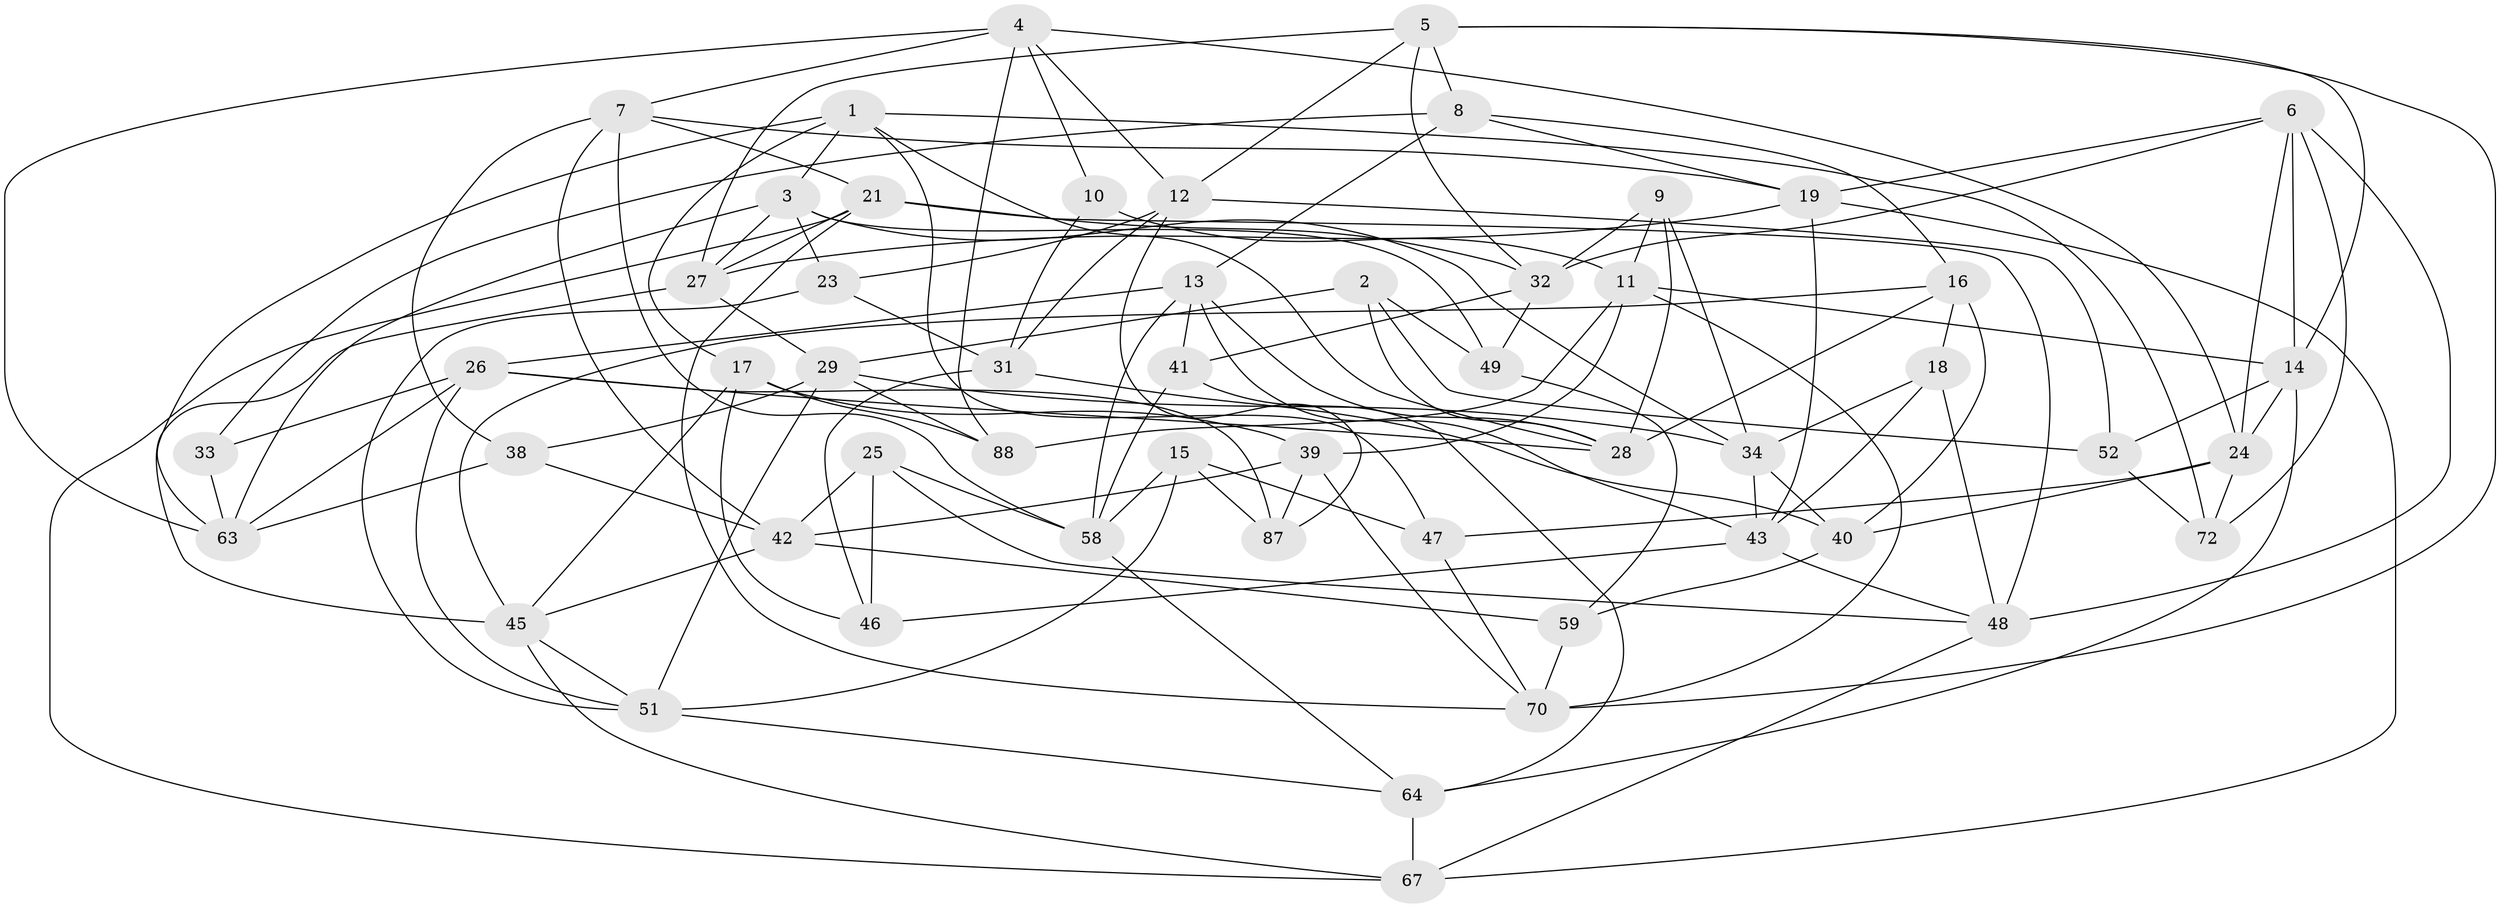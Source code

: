 // Generated by graph-tools (version 1.1) at 2025/24/03/03/25 07:24:30]
// undirected, 53 vertices, 136 edges
graph export_dot {
graph [start="1"]
  node [color=gray90,style=filled];
  1 [super="+77"];
  2;
  3 [super="+20"];
  4 [super="+86"];
  5 [super="+30"];
  6 [super="+80"];
  7 [super="+81"];
  8 [super="+35"];
  9;
  10;
  11 [super="+37"];
  12 [super="+76"];
  13 [super="+74"];
  14 [super="+83"];
  15;
  16 [super="+36"];
  17 [super="+69"];
  18;
  19 [super="+22"];
  21 [super="+50"];
  23;
  24 [super="+57"];
  25;
  26 [super="+82"];
  27 [super="+53"];
  28 [super="+78"];
  29 [super="+61"];
  31 [super="+55"];
  32 [super="+56"];
  33;
  34 [super="+44"];
  38;
  39 [super="+65"];
  40 [super="+71"];
  41;
  42 [super="+85"];
  43 [super="+54"];
  45 [super="+73"];
  46;
  47;
  48 [super="+62"];
  49;
  51 [super="+84"];
  52;
  58 [super="+60"];
  59;
  63 [super="+68"];
  64 [super="+66"];
  67 [super="+75"];
  70 [super="+79"];
  72;
  87;
  88;
  1 -- 47;
  1 -- 63;
  1 -- 72;
  1 -- 3;
  1 -- 17;
  1 -- 28;
  2 -- 28;
  2 -- 52;
  2 -- 49;
  2 -- 29;
  3 -- 23;
  3 -- 34;
  3 -- 49;
  3 -- 27;
  3 -- 63;
  4 -- 63;
  4 -- 24;
  4 -- 88;
  4 -- 10;
  4 -- 7;
  4 -- 12;
  5 -- 12;
  5 -- 70;
  5 -- 27;
  5 -- 8;
  5 -- 32;
  5 -- 14;
  6 -- 14;
  6 -- 24;
  6 -- 48;
  6 -- 72;
  6 -- 32;
  6 -- 19;
  7 -- 42;
  7 -- 21;
  7 -- 19;
  7 -- 38;
  7 -- 58;
  8 -- 19;
  8 -- 33 [weight=2];
  8 -- 16;
  8 -- 13;
  9 -- 32;
  9 -- 28;
  9 -- 34;
  9 -- 11;
  10 -- 11;
  10 -- 31 [weight=2];
  11 -- 88;
  11 -- 70;
  11 -- 39;
  11 -- 14;
  12 -- 23;
  12 -- 87;
  12 -- 52;
  12 -- 31;
  13 -- 28;
  13 -- 41;
  13 -- 43;
  13 -- 26;
  13 -- 58;
  14 -- 24;
  14 -- 64;
  14 -- 52;
  15 -- 51;
  15 -- 87;
  15 -- 58;
  15 -- 47;
  16 -- 18;
  16 -- 40 [weight=2];
  16 -- 45;
  16 -- 28;
  17 -- 46;
  17 -- 88;
  17 -- 45;
  17 -- 39 [weight=2];
  18 -- 43;
  18 -- 48;
  18 -- 34;
  19 -- 27;
  19 -- 43;
  19 -- 67;
  21 -- 70;
  21 -- 67;
  21 -- 27;
  21 -- 48;
  21 -- 32;
  23 -- 51;
  23 -- 31;
  24 -- 40;
  24 -- 72;
  24 -- 47;
  25 -- 58;
  25 -- 46;
  25 -- 48;
  25 -- 42;
  26 -- 87;
  26 -- 33;
  26 -- 51;
  26 -- 63;
  26 -- 28;
  27 -- 45;
  27 -- 29;
  29 -- 88;
  29 -- 34;
  29 -- 51;
  29 -- 38;
  31 -- 46;
  31 -- 40;
  32 -- 49;
  32 -- 41;
  33 -- 63;
  34 -- 43;
  34 -- 40;
  38 -- 42;
  38 -- 63;
  39 -- 87;
  39 -- 70;
  39 -- 42;
  40 -- 59;
  41 -- 58;
  41 -- 64;
  42 -- 45;
  42 -- 59;
  43 -- 46;
  43 -- 48;
  45 -- 51;
  45 -- 67;
  47 -- 70;
  48 -- 67;
  49 -- 59;
  51 -- 64;
  52 -- 72;
  58 -- 64;
  59 -- 70;
  64 -- 67 [weight=2];
}
